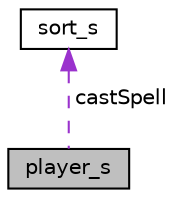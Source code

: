 digraph "player_s"
{
 // LATEX_PDF_SIZE
  edge [fontname="Helvetica",fontsize="10",labelfontname="Helvetica",labelfontsize="10"];
  node [fontname="Helvetica",fontsize="10",shape=record];
  Node1 [label="player_s",height=0.2,width=0.4,color="black", fillcolor="grey75", style="filled", fontcolor="black",tooltip="Informations d'un personnage."];
  Node2 -> Node1 [dir="back",color="darkorchid3",fontsize="10",style="dashed",label=" castSpell" ,fontname="Helvetica"];
  Node2 [label="sort_s",height=0.2,width=0.4,color="black", fillcolor="white", style="filled",URL="$structsort__s.html",tooltip=" "];
}

